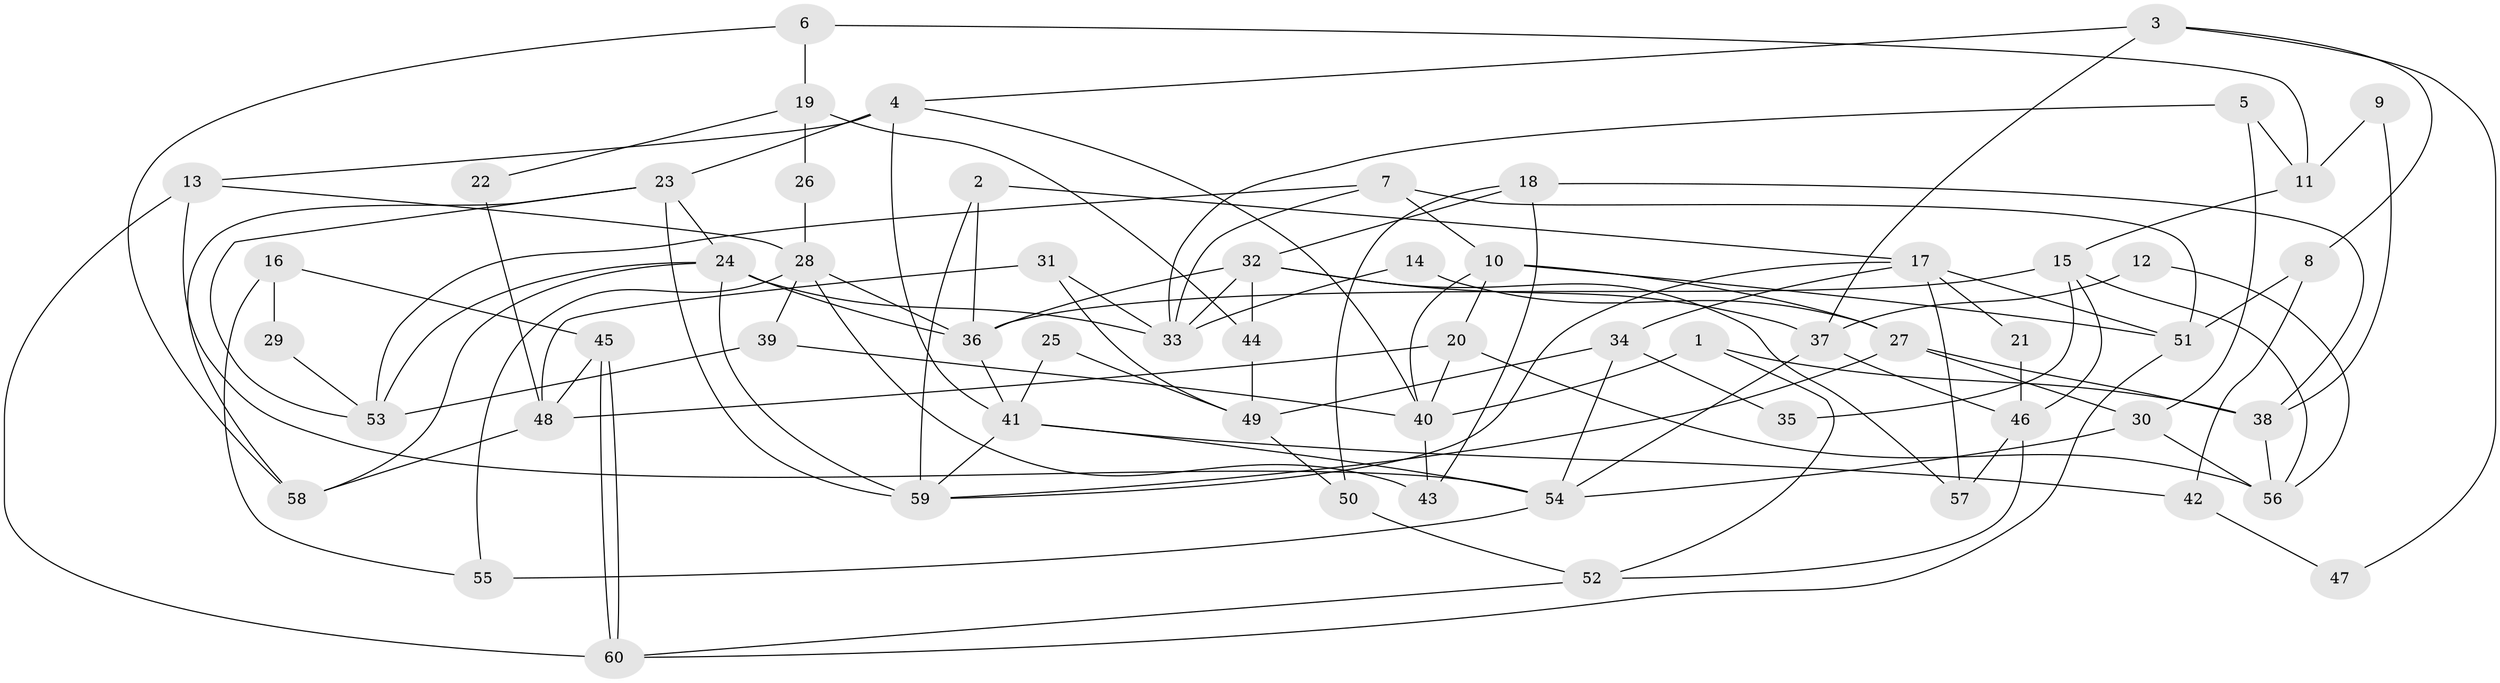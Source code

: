 // Generated by graph-tools (version 1.1) at 2025/02/03/09/25 03:02:03]
// undirected, 60 vertices, 120 edges
graph export_dot {
graph [start="1"]
  node [color=gray90,style=filled];
  1;
  2;
  3;
  4;
  5;
  6;
  7;
  8;
  9;
  10;
  11;
  12;
  13;
  14;
  15;
  16;
  17;
  18;
  19;
  20;
  21;
  22;
  23;
  24;
  25;
  26;
  27;
  28;
  29;
  30;
  31;
  32;
  33;
  34;
  35;
  36;
  37;
  38;
  39;
  40;
  41;
  42;
  43;
  44;
  45;
  46;
  47;
  48;
  49;
  50;
  51;
  52;
  53;
  54;
  55;
  56;
  57;
  58;
  59;
  60;
  1 -- 38;
  1 -- 40;
  1 -- 52;
  2 -- 17;
  2 -- 36;
  2 -- 59;
  3 -- 37;
  3 -- 4;
  3 -- 8;
  3 -- 47;
  4 -- 40;
  4 -- 13;
  4 -- 23;
  4 -- 41;
  5 -- 30;
  5 -- 33;
  5 -- 11;
  6 -- 58;
  6 -- 11;
  6 -- 19;
  7 -- 53;
  7 -- 33;
  7 -- 10;
  7 -- 51;
  8 -- 51;
  8 -- 42;
  9 -- 11;
  9 -- 38;
  10 -- 27;
  10 -- 20;
  10 -- 40;
  10 -- 51;
  11 -- 15;
  12 -- 37;
  12 -- 56;
  13 -- 60;
  13 -- 28;
  13 -- 54;
  14 -- 27;
  14 -- 33;
  15 -- 46;
  15 -- 36;
  15 -- 35;
  15 -- 56;
  16 -- 55;
  16 -- 45;
  16 -- 29;
  17 -- 59;
  17 -- 51;
  17 -- 21;
  17 -- 34;
  17 -- 57;
  18 -- 32;
  18 -- 38;
  18 -- 43;
  18 -- 50;
  19 -- 44;
  19 -- 22;
  19 -- 26;
  20 -- 48;
  20 -- 40;
  20 -- 56;
  21 -- 46;
  22 -- 48;
  23 -- 59;
  23 -- 24;
  23 -- 53;
  23 -- 58;
  24 -- 53;
  24 -- 33;
  24 -- 36;
  24 -- 58;
  24 -- 59;
  25 -- 49;
  25 -- 41;
  26 -- 28;
  27 -- 30;
  27 -- 59;
  27 -- 38;
  28 -- 36;
  28 -- 43;
  28 -- 39;
  28 -- 55;
  29 -- 53;
  30 -- 56;
  30 -- 54;
  31 -- 33;
  31 -- 49;
  31 -- 48;
  32 -- 36;
  32 -- 57;
  32 -- 33;
  32 -- 37;
  32 -- 44;
  34 -- 54;
  34 -- 35;
  34 -- 49;
  36 -- 41;
  37 -- 54;
  37 -- 46;
  38 -- 56;
  39 -- 40;
  39 -- 53;
  40 -- 43;
  41 -- 59;
  41 -- 42;
  41 -- 54;
  42 -- 47;
  44 -- 49;
  45 -- 48;
  45 -- 60;
  45 -- 60;
  46 -- 52;
  46 -- 57;
  48 -- 58;
  49 -- 50;
  50 -- 52;
  51 -- 60;
  52 -- 60;
  54 -- 55;
}
